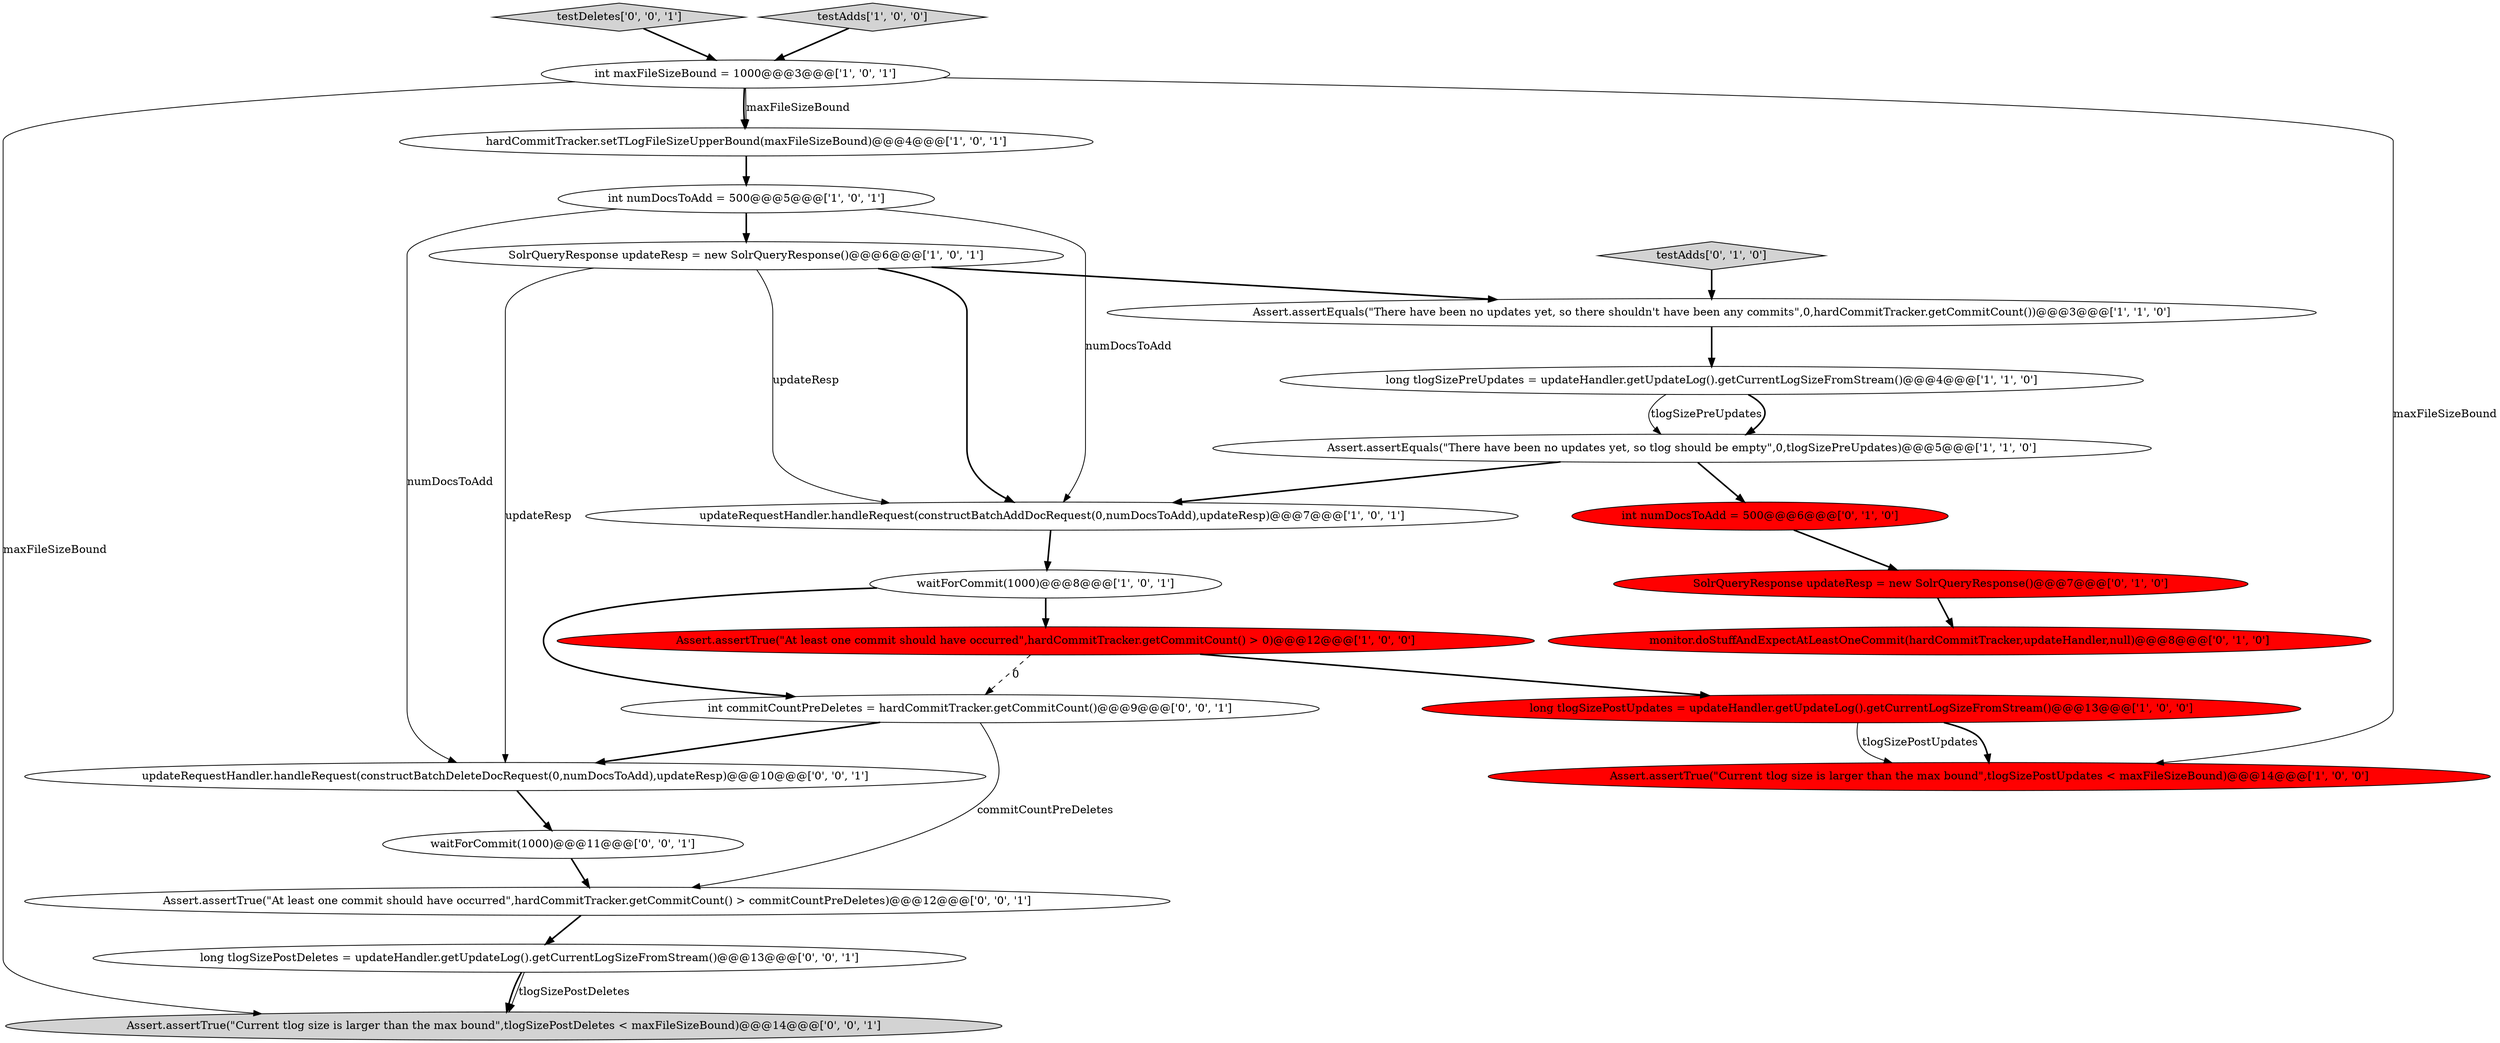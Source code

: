 digraph {
23 [style = filled, label = "testDeletes['0', '0', '1']", fillcolor = lightgray, shape = diamond image = "AAA0AAABBB3BBB"];
9 [style = filled, label = "Assert.assertTrue(\"At least one commit should have occurred\",hardCommitTracker.getCommitCount() > 0)@@@12@@@['1', '0', '0']", fillcolor = red, shape = ellipse image = "AAA1AAABBB1BBB"];
20 [style = filled, label = "Assert.assertTrue(\"Current tlog size is larger than the max bound\",tlogSizePostDeletes < maxFileSizeBound)@@@14@@@['0', '0', '1']", fillcolor = lightgray, shape = ellipse image = "AAA0AAABBB3BBB"];
18 [style = filled, label = "waitForCommit(1000)@@@11@@@['0', '0', '1']", fillcolor = white, shape = ellipse image = "AAA0AAABBB3BBB"];
21 [style = filled, label = "long tlogSizePostDeletes = updateHandler.getUpdateLog().getCurrentLogSizeFromStream()@@@13@@@['0', '0', '1']", fillcolor = white, shape = ellipse image = "AAA0AAABBB3BBB"];
6 [style = filled, label = "hardCommitTracker.setTLogFileSizeUpperBound(maxFileSizeBound)@@@4@@@['1', '0', '1']", fillcolor = white, shape = ellipse image = "AAA0AAABBB1BBB"];
19 [style = filled, label = "Assert.assertTrue(\"At least one commit should have occurred\",hardCommitTracker.getCommitCount() > commitCountPreDeletes)@@@12@@@['0', '0', '1']", fillcolor = white, shape = ellipse image = "AAA0AAABBB3BBB"];
1 [style = filled, label = "Assert.assertEquals(\"There have been no updates yet, so tlog should be empty\",0,tlogSizePreUpdates)@@@5@@@['1', '1', '0']", fillcolor = white, shape = ellipse image = "AAA0AAABBB1BBB"];
14 [style = filled, label = "testAdds['0', '1', '0']", fillcolor = lightgray, shape = diamond image = "AAA0AAABBB2BBB"];
3 [style = filled, label = "Assert.assertEquals(\"There have been no updates yet, so there shouldn't have been any commits\",0,hardCommitTracker.getCommitCount())@@@3@@@['1', '1', '0']", fillcolor = white, shape = ellipse image = "AAA0AAABBB1BBB"];
5 [style = filled, label = "long tlogSizePreUpdates = updateHandler.getUpdateLog().getCurrentLogSizeFromStream()@@@4@@@['1', '1', '0']", fillcolor = white, shape = ellipse image = "AAA0AAABBB1BBB"];
15 [style = filled, label = "int numDocsToAdd = 500@@@6@@@['0', '1', '0']", fillcolor = red, shape = ellipse image = "AAA1AAABBB2BBB"];
4 [style = filled, label = "testAdds['1', '0', '0']", fillcolor = lightgray, shape = diamond image = "AAA0AAABBB1BBB"];
8 [style = filled, label = "waitForCommit(1000)@@@8@@@['1', '0', '1']", fillcolor = white, shape = ellipse image = "AAA0AAABBB1BBB"];
10 [style = filled, label = "updateRequestHandler.handleRequest(constructBatchAddDocRequest(0,numDocsToAdd),updateResp)@@@7@@@['1', '0', '1']", fillcolor = white, shape = ellipse image = "AAA0AAABBB1BBB"];
7 [style = filled, label = "int numDocsToAdd = 500@@@5@@@['1', '0', '1']", fillcolor = white, shape = ellipse image = "AAA0AAABBB1BBB"];
0 [style = filled, label = "SolrQueryResponse updateResp = new SolrQueryResponse()@@@6@@@['1', '0', '1']", fillcolor = white, shape = ellipse image = "AAA0AAABBB1BBB"];
13 [style = filled, label = "SolrQueryResponse updateResp = new SolrQueryResponse()@@@7@@@['0', '1', '0']", fillcolor = red, shape = ellipse image = "AAA1AAABBB2BBB"];
2 [style = filled, label = "int maxFileSizeBound = 1000@@@3@@@['1', '0', '1']", fillcolor = white, shape = ellipse image = "AAA0AAABBB1BBB"];
17 [style = filled, label = "updateRequestHandler.handleRequest(constructBatchDeleteDocRequest(0,numDocsToAdd),updateResp)@@@10@@@['0', '0', '1']", fillcolor = white, shape = ellipse image = "AAA0AAABBB3BBB"];
22 [style = filled, label = "int commitCountPreDeletes = hardCommitTracker.getCommitCount()@@@9@@@['0', '0', '1']", fillcolor = white, shape = ellipse image = "AAA0AAABBB3BBB"];
16 [style = filled, label = "monitor.doStuffAndExpectAtLeastOneCommit(hardCommitTracker,updateHandler,null)@@@8@@@['0', '1', '0']", fillcolor = red, shape = ellipse image = "AAA1AAABBB2BBB"];
11 [style = filled, label = "Assert.assertTrue(\"Current tlog size is larger than the max bound\",tlogSizePostUpdates < maxFileSizeBound)@@@14@@@['1', '0', '0']", fillcolor = red, shape = ellipse image = "AAA1AAABBB1BBB"];
12 [style = filled, label = "long tlogSizePostUpdates = updateHandler.getUpdateLog().getCurrentLogSizeFromStream()@@@13@@@['1', '0', '0']", fillcolor = red, shape = ellipse image = "AAA1AAABBB1BBB"];
22->19 [style = solid, label="commitCountPreDeletes"];
0->3 [style = bold, label=""];
14->3 [style = bold, label=""];
15->13 [style = bold, label=""];
2->11 [style = solid, label="maxFileSizeBound"];
0->10 [style = solid, label="updateResp"];
2->6 [style = bold, label=""];
12->11 [style = solid, label="tlogSizePostUpdates"];
1->15 [style = bold, label=""];
12->11 [style = bold, label=""];
18->19 [style = bold, label=""];
9->22 [style = dashed, label="0"];
7->10 [style = solid, label="numDocsToAdd"];
7->0 [style = bold, label=""];
4->2 [style = bold, label=""];
13->16 [style = bold, label=""];
21->20 [style = solid, label="tlogSizePostDeletes"];
5->1 [style = solid, label="tlogSizePreUpdates"];
8->22 [style = bold, label=""];
2->20 [style = solid, label="maxFileSizeBound"];
2->6 [style = solid, label="maxFileSizeBound"];
5->1 [style = bold, label=""];
3->5 [style = bold, label=""];
0->10 [style = bold, label=""];
21->20 [style = bold, label=""];
10->8 [style = bold, label=""];
7->17 [style = solid, label="numDocsToAdd"];
8->9 [style = bold, label=""];
22->17 [style = bold, label=""];
9->12 [style = bold, label=""];
23->2 [style = bold, label=""];
6->7 [style = bold, label=""];
1->10 [style = bold, label=""];
0->17 [style = solid, label="updateResp"];
17->18 [style = bold, label=""];
19->21 [style = bold, label=""];
}
